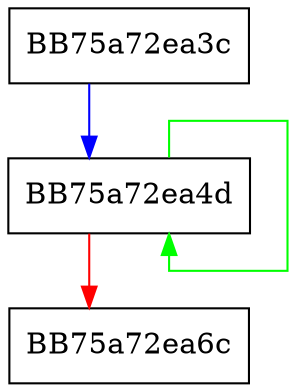 digraph reset {
  node [shape="box"];
  graph [splines=ortho];
  BB75a72ea3c -> BB75a72ea4d [color="blue"];
  BB75a72ea4d -> BB75a72ea4d [color="green"];
  BB75a72ea4d -> BB75a72ea6c [color="red"];
}